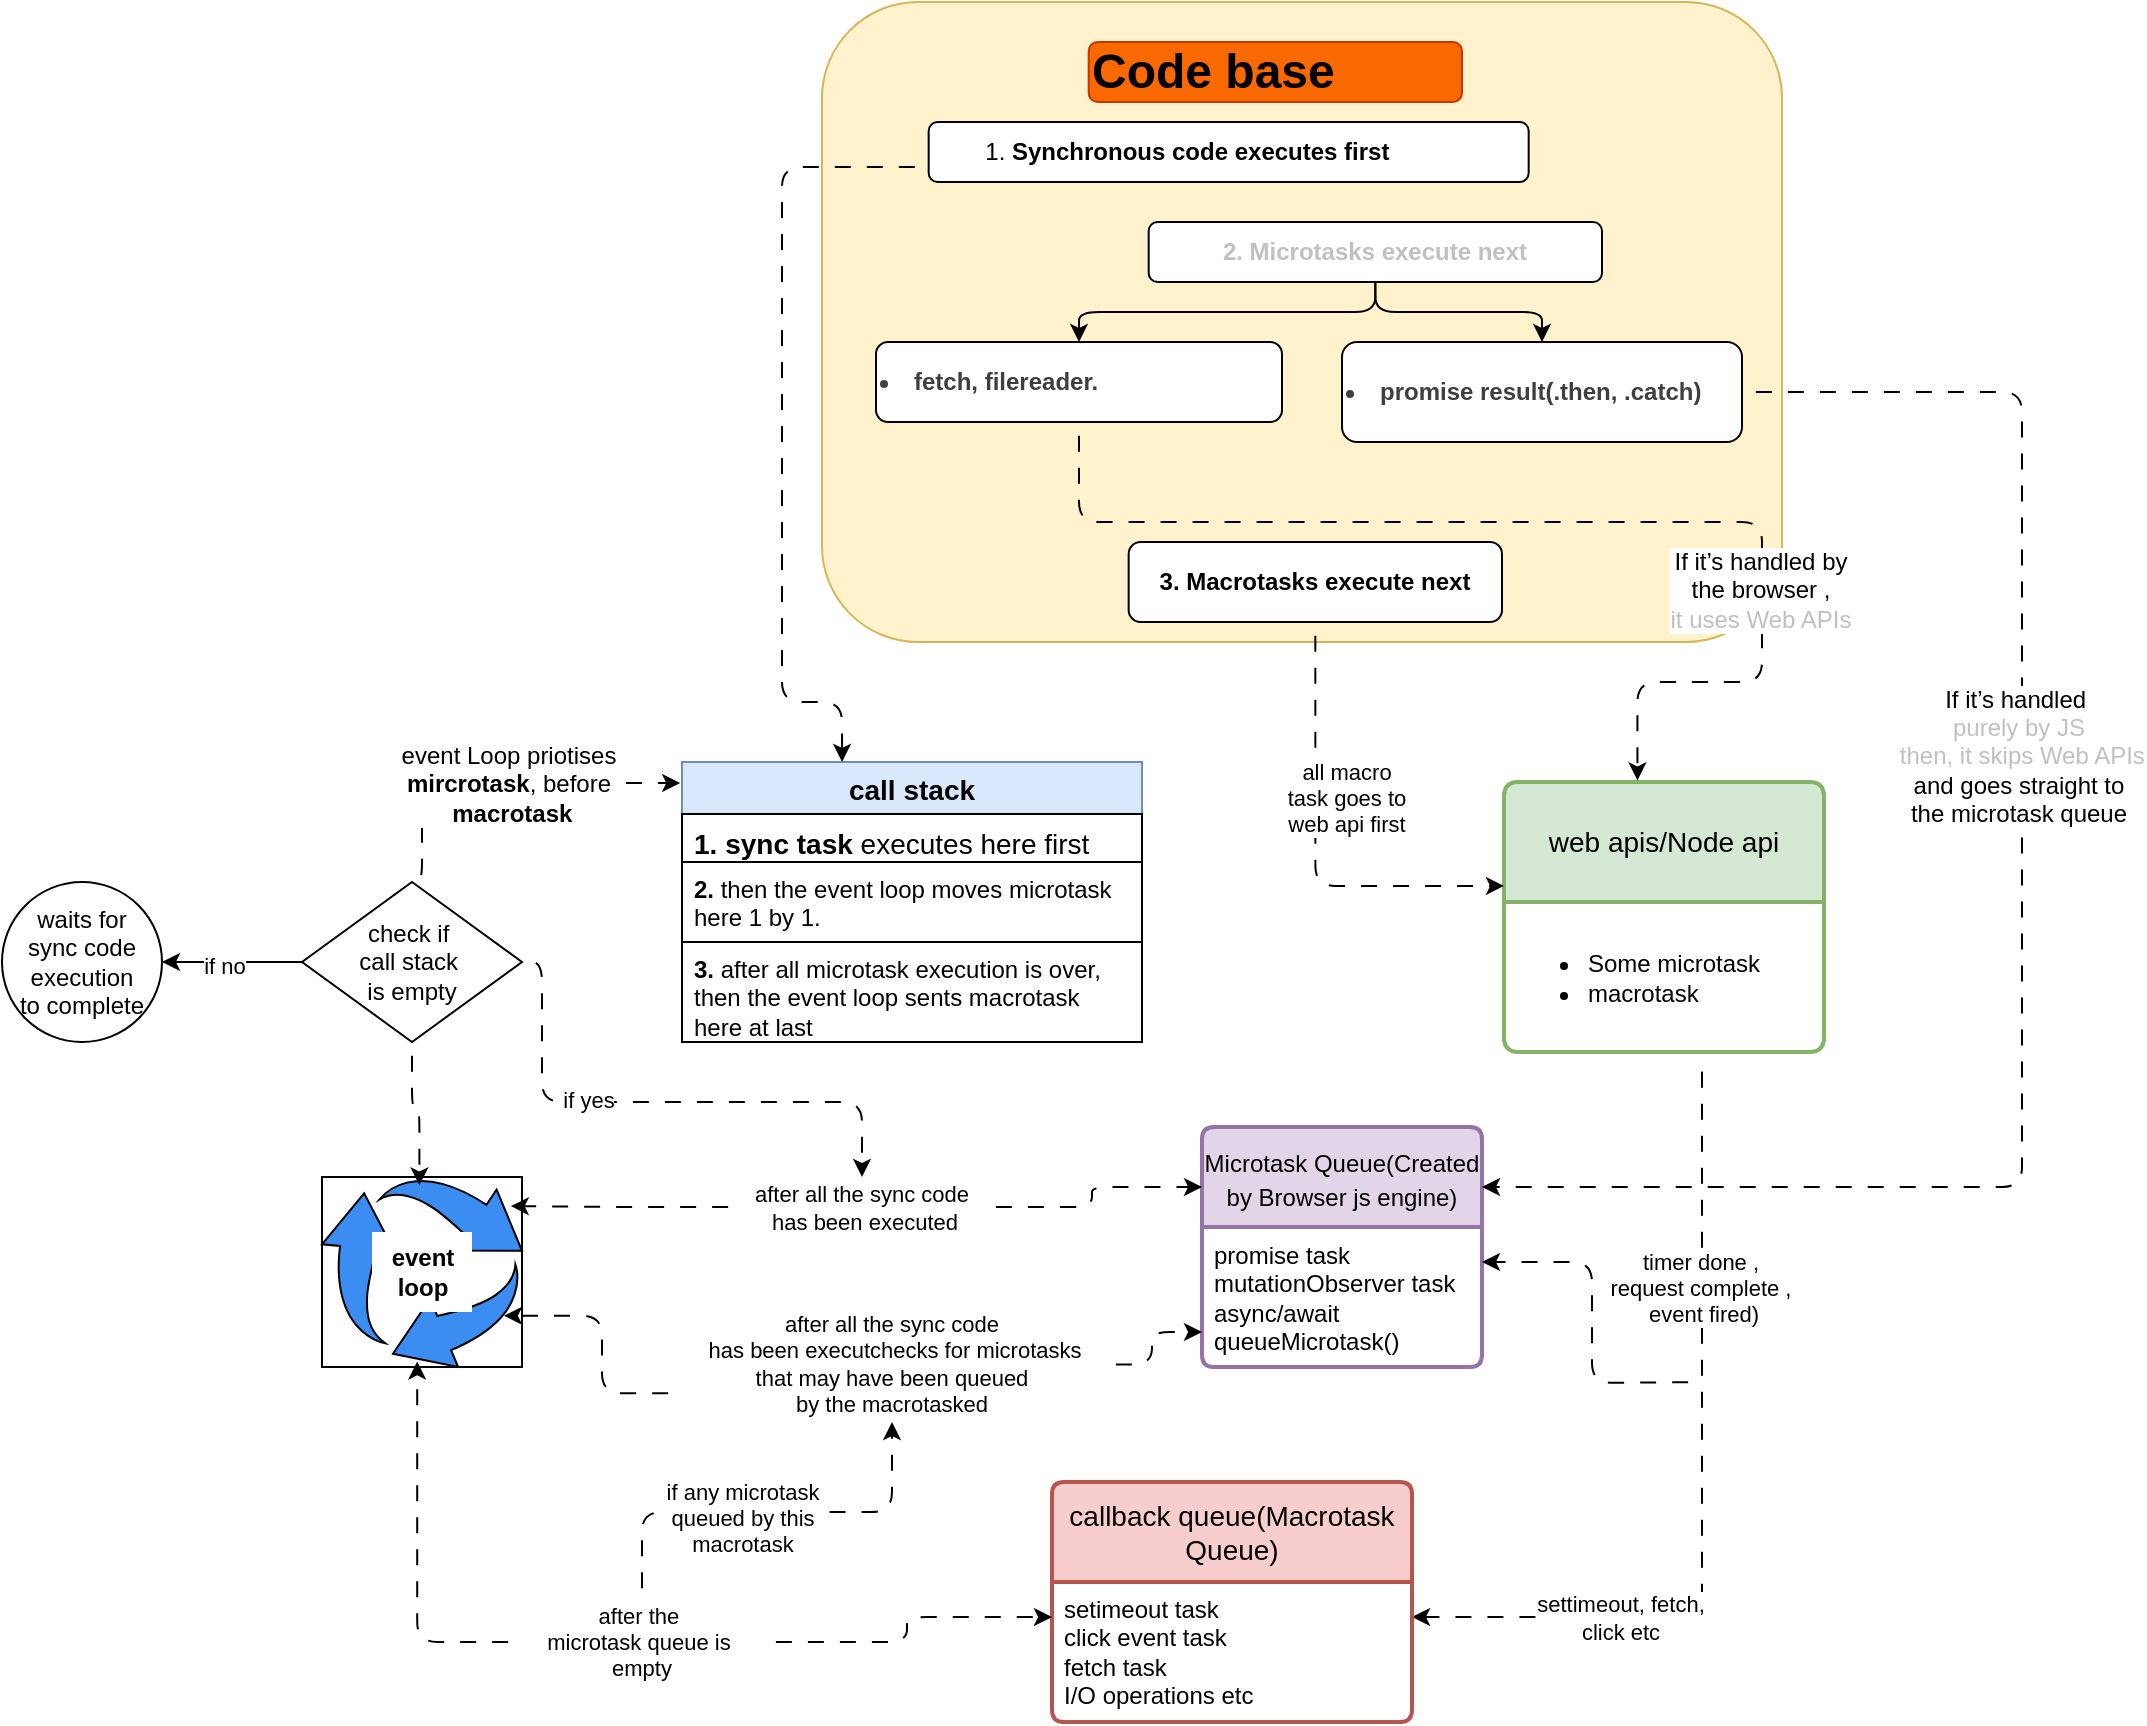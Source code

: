 <mxfile>
    <diagram id="r42jsTGxHJVRxmjJ8FQ8" name="Page-1">
        <mxGraphModel dx="2076" dy="1858" grid="1" gridSize="10" guides="1" tooltips="1" connect="1" arrows="1" fold="1" page="1" pageScale="1" pageWidth="850" pageHeight="1100" background="none" math="0" shadow="0">
            <root>
                <mxCell id="0"/>
                <mxCell id="1" parent="0"/>
                <mxCell id="48" style="edgeStyle=none;html=1;exitX=0.5;exitY=0;exitDx=0;exitDy=0;" parent="1" source="44" target="43" edge="1">
                    <mxGeometry relative="1" as="geometry"/>
                </mxCell>
                <mxCell id="30" value="" style="rounded=1;whiteSpace=wrap;html=1;movable=1;resizable=1;rotatable=1;deletable=1;editable=1;locked=0;connectable=1;container=1;fillColor=#fff2cc;strokeColor=#d6b656;" parent="1" vertex="1">
                    <mxGeometry x="220" y="-120" width="480" height="320" as="geometry"/>
                </mxCell>
                <mxCell id="31" value="&lt;ol&gt;&lt;li&gt;&lt;span style=&quot;font-weight: 700; text-wrap-mode: nowrap; background-color: transparent;&quot;&gt;Synchronous code executes first&lt;/span&gt;&lt;/li&gt;&lt;/ol&gt;" style="rounded=1;whiteSpace=wrap;html=1;align=left;direction=east;" parent="30" vertex="1">
                    <mxGeometry x="53.333" y="60" width="300" height="30" as="geometry"/>
                </mxCell>
                <mxCell id="42" value="&lt;b&gt;&lt;font style=&quot;font-size: 24px;&quot;&gt;Code base&lt;/font&gt;&lt;/b&gt;" style="rounded=1;whiteSpace=wrap;html=1;align=left;fillColor=#fa6800;fontColor=#000000;strokeColor=#C73500;" parent="30" vertex="1">
                    <mxGeometry x="133.333" y="20" width="186.667" height="30" as="geometry"/>
                </mxCell>
                <mxCell id="32" value="&lt;div style=&quot;&quot;&gt;&lt;font style=&quot;color: light-dark(rgb(0, 0, 0), rgb(255, 255, 255));&quot;&gt;&lt;span style=&quot;background-color: transparent; text-wrap-mode: nowrap; font-weight: 700;&quot;&gt;3. Macrotasks&amp;nbsp;&lt;/span&gt;&lt;span style=&quot;background-color: transparent; text-wrap-mode: nowrap; font-weight: 700;&quot;&gt;execute next&lt;/span&gt;&lt;/font&gt;&lt;/div&gt;" style="rounded=1;whiteSpace=wrap;html=1;align=center;" parent="30" vertex="1">
                    <mxGeometry x="153.33" y="270" width="186.67" height="40" as="geometry"/>
                </mxCell>
                <mxCell id="33" value="&lt;span style=&quot;background-color: transparent; font-weight: 700; text-wrap-mode: nowrap;&quot;&gt;&lt;font style=&quot;color: light-dark(rgb(192, 192, 192), rgb(255, 255, 255));&quot;&gt;2. Microtasks execute next&lt;/font&gt;&lt;/span&gt;" style="rounded=1;whiteSpace=wrap;html=1;align=center;" parent="30" vertex="1">
                    <mxGeometry x="163.333" y="110" width="226.667" height="30" as="geometry"/>
                </mxCell>
                <mxCell id="79" value="&lt;li style=&quot;color: rgb(63, 63, 63); scrollbar-color: rgb(226, 226, 226) rgb(251, 251, 251); font-weight: 700; text-wrap-mode: nowrap;&quot; class=&quot;whitespace-normal break-words&quot;&gt;promise result(.then, .catch)&lt;/li&gt;" style="rounded=1;whiteSpace=wrap;html=1;align=left;" parent="30" vertex="1">
                    <mxGeometry x="260" y="170" width="200" height="50" as="geometry"/>
                </mxCell>
                <mxCell id="78" value="&lt;li style=&quot;color: rgb(63, 63, 63); scrollbar-color: rgb(226, 226, 226) rgb(251, 251, 251); font-weight: 700; text-wrap-mode: nowrap;&quot; class=&quot;whitespace-normal break-words&quot;&gt;fetch, filereader.&lt;/li&gt;" style="rounded=1;whiteSpace=wrap;html=1;align=left;" parent="30" vertex="1">
                    <mxGeometry x="27" y="170" width="203" height="40" as="geometry"/>
                </mxCell>
                <mxCell id="80" value="" style="endArrow=classic;html=1;exitX=0.5;exitY=1;exitDx=0;exitDy=0;entryX=0.5;entryY=0;entryDx=0;entryDy=0;edgeStyle=orthogonalEdgeStyle;" parent="30" source="33" target="78" edge="1">
                    <mxGeometry width="50" height="50" relative="1" as="geometry">
                        <mxPoint x="130" y="290" as="sourcePoint"/>
                        <mxPoint x="180" y="240" as="targetPoint"/>
                    </mxGeometry>
                </mxCell>
                <mxCell id="81" value="" style="endArrow=classic;html=1;entryX=0.5;entryY=0;entryDx=0;entryDy=0;exitX=0.5;exitY=1;exitDx=0;exitDy=0;edgeStyle=orthogonalEdgeStyle;" parent="30" source="33" target="79" edge="1">
                    <mxGeometry width="50" height="50" relative="1" as="geometry">
                        <mxPoint x="280" y="150" as="sourcePoint"/>
                        <mxPoint x="134" y="190" as="targetPoint"/>
                    </mxGeometry>
                </mxCell>
                <mxCell id="11" value="" style="edgeStyle=orthogonalEdgeStyle;html=1;entryX=1;entryY=0.25;entryDx=0;entryDy=0;flowAnimation=1;exitX=0.625;exitY=1.047;exitDx=0;exitDy=0;exitPerimeter=0;" parent="1" source="12" target="8" edge="1">
                    <mxGeometry relative="1" as="geometry">
                        <Array as="points">
                            <mxPoint x="660" y="688"/>
                        </Array>
                    </mxGeometry>
                </mxCell>
                <mxCell id="50" value="timer done ,&lt;div&gt;request complete ,&lt;div&gt;&amp;nbsp;event fired)&lt;/div&gt;&lt;/div&gt;" style="edgeLabel;html=1;align=center;verticalAlign=middle;resizable=0;points=[];" parent="11" vertex="1" connectable="0">
                    <mxGeometry x="-0.46" y="-1" relative="1" as="geometry">
                        <mxPoint as="offset"/>
                    </mxGeometry>
                </mxCell>
                <mxCell id="53" value="settimeout, fetch,&lt;div&gt;click etc&lt;/div&gt;" style="edgeLabel;html=1;align=center;verticalAlign=middle;resizable=0;points=[];" parent="11" vertex="1" connectable="0">
                    <mxGeometry x="0.514" relative="1" as="geometry">
                        <mxPoint as="offset"/>
                    </mxGeometry>
                </mxCell>
                <mxCell id="5" value="web apis/Node api" style="swimlane;childLayout=stackLayout;horizontal=1;startSize=60;horizontalStack=0;rounded=1;fontSize=14;fontStyle=0;strokeWidth=2;resizeParent=0;resizeLast=1;shadow=0;dashed=0;align=center;arcSize=4;whiteSpace=wrap;html=1;fillColor=#d5e8d4;strokeColor=#82b366;" parent="1" vertex="1">
                    <mxGeometry x="561" y="270" width="160" height="135" as="geometry"/>
                </mxCell>
                <mxCell id="12" value="&lt;ul&gt;&lt;li&gt;Some microtask&lt;/li&gt;&lt;li&gt;macrotask&lt;/li&gt;&lt;/ul&gt;" style="text;html=1;align=left;verticalAlign=middle;resizable=0;points=[];autosize=1;" parent="5" vertex="1">
                    <mxGeometry y="60" width="160" height="75" as="geometry"/>
                </mxCell>
                <mxCell id="7" value="callback queue(Macrotask Queue)" style="swimlane;childLayout=stackLayout;horizontal=1;startSize=50;horizontalStack=0;rounded=1;fontSize=14;fontStyle=0;strokeWidth=2;resizeParent=0;resizeLast=1;shadow=0;dashed=0;align=center;arcSize=4;whiteSpace=wrap;html=1;fillColor=#f8cecc;strokeColor=#b85450;" parent="1" vertex="1">
                    <mxGeometry x="335" y="620" width="180" height="120" as="geometry"/>
                </mxCell>
                <mxCell id="8" value="setimeout task&lt;div&gt;click event task&lt;/div&gt;&lt;div&gt;fetch task&lt;/div&gt;&lt;div&gt;I/O operations etc&lt;/div&gt;" style="align=left;strokeColor=none;fillColor=none;spacingLeft=4;fontSize=12;verticalAlign=top;resizable=0;rotatable=0;part=1;html=1;" parent="7" vertex="1">
                    <mxGeometry y="50" width="180" height="70" as="geometry"/>
                </mxCell>
                <mxCell id="10" value="" style="whiteSpace=wrap;html=1;fontSize=14;fontStyle=0;startSize=50;rounded=1;strokeWidth=2;shadow=0;dashed=0;arcSize=4;" parent="7" vertex="1">
                    <mxGeometry y="120" width="180" as="geometry"/>
                </mxCell>
                <mxCell id="17" value="" style="html=1;flowAnimation=1;exitX=0.5;exitY=1;exitDx=0;exitDy=0;entryX=0;entryY=0.385;entryDx=0;entryDy=0;entryPerimeter=0;edgeStyle=orthogonalEdgeStyle;" parent="1" source="32" target="5" edge="1">
                    <mxGeometry relative="1" as="geometry">
                        <mxPoint x="469" y="270" as="sourcePoint"/>
                        <mxPoint x="460" y="340" as="targetPoint"/>
                    </mxGeometry>
                </mxCell>
                <mxCell id="41" value="all macro&lt;div&gt;task goes to&lt;/div&gt;&lt;div&gt;web api first&lt;/div&gt;" style="edgeLabel;html=1;align=center;verticalAlign=middle;resizable=0;points=[];" parent="17" vertex="1" connectable="0">
                    <mxGeometry x="-0.26" y="4" relative="1" as="geometry">
                        <mxPoint x="11" y="4" as="offset"/>
                    </mxGeometry>
                </mxCell>
                <mxCell id="35" value="call stack" style="swimlane;fontStyle=1;childLayout=stackLayout;horizontal=1;startSize=26;horizontalStack=0;resizeParent=1;resizeParentMax=0;resizeLast=0;collapsible=1;marginBottom=0;align=center;fontSize=14;fillColor=#dae8fc;strokeColor=#6c8ebf;" parent="1" vertex="1">
                    <mxGeometry x="150" y="260" width="230" height="90" as="geometry">
                        <mxRectangle y="600" width="60" height="30" as="alternateBounds"/>
                    </mxGeometry>
                </mxCell>
                <mxCell id="36" value="&lt;span style=&quot;color: rgb(0, 0, 0); font-size: 14px; text-align: center;&quot;&gt;&lt;b&gt;1. sync task&lt;/b&gt;&amp;nbsp;&lt;/span&gt;&lt;span style=&quot;font-size: 14px; text-align: center; background-color: transparent;&quot;&gt;executes here first&lt;/span&gt;" style="text;strokeColor=default;fillColor=none;spacingLeft=4;spacingRight=4;overflow=hidden;rotatable=0;points=[[0,0.5],[1,0.5]];portConstraint=eastwest;fontSize=12;whiteSpace=wrap;html=1;" parent="35" vertex="1">
                    <mxGeometry y="26" width="230" height="24" as="geometry"/>
                </mxCell>
                <mxCell id="37" value="2.&lt;span style=&quot;font-weight: normal;&quot;&gt; then the event loop moves microtask here 1 by 1.&lt;/span&gt;" style="text;strokeColor=default;fillColor=none;spacingLeft=4;spacingRight=4;overflow=hidden;rotatable=0;points=[[0,0.5],[1,0.5]];portConstraint=eastwest;fontSize=12;whiteSpace=wrap;html=1;fontStyle=1" parent="35" vertex="1">
                    <mxGeometry y="50" width="230" height="40" as="geometry"/>
                </mxCell>
                <mxCell id="43" value="&lt;font style=&quot;font-size: 12px;&quot;&gt;Microtask Queue(Created by Browser js engine)&lt;/font&gt;" style="swimlane;childLayout=stackLayout;horizontal=1;startSize=50;horizontalStack=0;rounded=1;fontSize=14;fontStyle=0;strokeWidth=2;resizeParent=0;resizeLast=1;shadow=0;dashed=0;align=center;arcSize=4;whiteSpace=wrap;html=1;fillColor=#e1d5e7;strokeColor=#9673a6;" parent="1" vertex="1">
                    <mxGeometry x="410" y="442.5" width="140" height="120" as="geometry"/>
                </mxCell>
                <mxCell id="44" value="promise task&lt;div&gt;mutationObserver task&lt;/div&gt;&lt;div&gt;async/await&lt;/div&gt;&lt;div&gt;queueMicrotask()&lt;/div&gt;" style="align=left;strokeColor=none;fillColor=none;spacingLeft=4;fontSize=12;verticalAlign=top;resizable=0;rotatable=0;part=1;html=1;" parent="43" vertex="1">
                    <mxGeometry y="50" width="140" height="70" as="geometry"/>
                </mxCell>
                <mxCell id="45" value="" style="whiteSpace=wrap;html=1;fontSize=14;fontStyle=0;startSize=50;rounded=1;strokeWidth=2;shadow=0;dashed=0;arcSize=4;" parent="43" vertex="1">
                    <mxGeometry y="120" width="140" as="geometry"/>
                </mxCell>
                <mxCell id="51" value="" style="endArrow=classic;html=1;entryX=1;entryY=0.25;entryDx=0;entryDy=0;flowAnimation=1;edgeStyle=orthogonalEdgeStyle;" parent="1" target="44" edge="1">
                    <mxGeometry width="50" height="50" relative="1" as="geometry">
                        <mxPoint x="660" y="570" as="sourcePoint"/>
                        <mxPoint x="240" y="510" as="targetPoint"/>
                    </mxGeometry>
                </mxCell>
                <mxCell id="58" value="" style="group;strokeColor=light-dark(#000000,#FFFFFF);" parent="1" vertex="1" connectable="0">
                    <mxGeometry x="-30" y="467.5" width="100" height="95" as="geometry"/>
                </mxCell>
                <mxCell id="56" value="" style="sketch=0;html=1;aspect=fixed;strokeColor=default;shadow=0;fillColor=#3B8DF1;verticalAlign=top;labelPosition=center;verticalLabelPosition=bottom;shape=mxgraph.gcp2.arrow_cycle;gradientColor=none;" parent="58" vertex="1">
                    <mxGeometry width="100" height="95" as="geometry"/>
                </mxCell>
                <mxCell id="57" value="&lt;b&gt;event&lt;/b&gt;&lt;div&gt;&lt;b&gt;loop&lt;/b&gt;&lt;/div&gt;" style="text;html=1;align=center;verticalAlign=middle;resizable=0;points=[];autosize=1;strokeColor=none;fillColor=default;container=1;rounded=0;" parent="58" vertex="1">
                    <mxGeometry x="25" y="27.5" width="50" height="40" as="geometry"/>
                </mxCell>
                <mxCell id="63" value="" style="endArrow=classic;html=1;exitX=0;exitY=0.75;exitDx=0;exitDy=0;entryX=0.348;entryY=0;entryDx=0;entryDy=0;entryPerimeter=0;elbow=vertical;flowAnimation=1;edgeStyle=orthogonalEdgeStyle;" parent="1" source="31" target="35" edge="1">
                    <mxGeometry width="50" height="50" relative="1" as="geometry">
                        <mxPoint x="40" y="440" as="sourcePoint"/>
                        <mxPoint x="90" y="410" as="targetPoint"/>
                        <Array as="points">
                            <mxPoint x="200" y="-37"/>
                            <mxPoint x="200" y="230"/>
                            <mxPoint x="230" y="230"/>
                        </Array>
                    </mxGeometry>
                </mxCell>
                <mxCell id="64" value="" style="endArrow=classic;html=1;entryX=0.417;entryY=-0.006;entryDx=0;entryDy=0;entryPerimeter=0;exitX=0.5;exitY=1;exitDx=0;exitDy=0;edgeStyle=orthogonalEdgeStyle;flowAnimation=1;" parent="1" source="78" target="5" edge="1">
                    <mxGeometry width="50" height="50" relative="1" as="geometry">
                        <mxPoint x="140" y="520" as="sourcePoint"/>
                        <mxPoint x="190" y="470" as="targetPoint"/>
                        <Array as="points">
                            <mxPoint x="349" y="140"/>
                            <mxPoint x="690" y="140"/>
                            <mxPoint x="690" y="220"/>
                            <mxPoint x="628" y="220"/>
                        </Array>
                    </mxGeometry>
                </mxCell>
                <mxCell id="88" value="&lt;span style=&quot;font-size: 12px; background-color: light-dark(#ffffff, var(--ge-dark-color, #121212));&quot;&gt;If it’s handled by&lt;/span&gt;&lt;br&gt;&lt;span style=&quot;font-size: 12px; background-color: light-dark(#ffffff, var(--ge-dark-color, #121212));&quot;&gt;&amp;nbsp;the&amp;nbsp;&lt;/span&gt;&lt;font style=&quot;&quot;&gt;&lt;span style=&quot;scrollbar-color: rgb(75, 75, 75) rgb(27, 29, 30); font-size: 12px; text-align: left; text-wrap-mode: wrap;&quot;&gt;&lt;font style=&quot;scrollbar-color: rgb(75, 75, 75) rgb(27, 29, 30);&quot;&gt;&lt;span style=&quot;scrollbar-color: rgb(75, 75, 75) rgb(27, 29, 30); text-wrap-mode: nowrap; color: rgb(192, 192, 192);&quot;&gt;&lt;font style=&quot;color: light-dark(rgb(0, 0, 0), rgb(255, 255, 255));&quot;&gt;browser&amp;nbsp;&lt;/font&gt;&lt;/span&gt;&lt;/font&gt;&lt;/span&gt;&lt;span style=&quot;scrollbar-color: rgb(75, 75, 75) rgb(27, 29, 30); font-size: 12px; text-align: left; color: rgb(192, 192, 192);&quot;&gt;&lt;font style=&quot;color: light-dark(rgb(0, 0, 0), rgb(255, 255, 255));&quot;&gt;,&lt;/font&gt;&lt;/span&gt;&lt;span style=&quot;color: rgb(192, 192, 192); scrollbar-color: rgb(75, 75, 75) rgb(27, 29, 30); font-size: 12px; text-align: left;&quot;&gt;&amp;nbsp;&lt;/span&gt;&lt;/font&gt;&lt;div&gt;&lt;font style=&quot;&quot;&gt;&lt;span style=&quot;color: rgb(192, 192, 192); scrollbar-color: rgb(75, 75, 75) rgb(27, 29, 30); font-size: 12px; text-align: left;&quot;&gt;&lt;font style=&quot;scrollbar-color: rgb(75, 75, 75) rgb(27, 29, 30);&quot;&gt;it uses Web APIs&lt;br&gt;&lt;/font&gt;&lt;/span&gt;&lt;/font&gt;&lt;/div&gt;" style="edgeLabel;html=1;align=center;verticalAlign=middle;resizable=0;points=[];labelBackgroundColor=default;" vertex="1" connectable="0" parent="64">
                    <mxGeometry x="0.456" y="-1" relative="1" as="geometry">
                        <mxPoint y="1" as="offset"/>
                    </mxGeometry>
                </mxCell>
                <mxCell id="38" value="3.&lt;span style=&quot;font-weight: normal;&quot;&gt; after all microtask execution is over, then the event loop sents macrotask here at last&lt;/span&gt;" style="text;strokeColor=default;fillColor=none;spacingLeft=4;spacingRight=4;overflow=hidden;rotatable=0;points=[[0,0.5],[1,0.5]];portConstraint=eastwest;fontSize=12;whiteSpace=wrap;html=1;fontStyle=1" parent="1" vertex="1">
                    <mxGeometry x="150" y="350" width="230" height="50" as="geometry"/>
                </mxCell>
                <mxCell id="82" value="" style="endArrow=classic;html=1;entryX=1;entryY=0.25;entryDx=0;entryDy=0;exitX=1;exitY=0.5;exitDx=0;exitDy=0;edgeStyle=orthogonalEdgeStyle;flowAnimation=1;" parent="1" source="79" target="43" edge="1">
                    <mxGeometry width="50" height="50" relative="1" as="geometry">
                        <mxPoint x="300" y="370" as="sourcePoint"/>
                        <mxPoint x="350" y="320" as="targetPoint"/>
                        <Array as="points">
                            <mxPoint x="820" y="75"/>
                            <mxPoint x="820" y="473"/>
                        </Array>
                    </mxGeometry>
                </mxCell>
                <mxCell id="87" value="&lt;span style=&quot;font-size: 12px;&quot;&gt;&lt;font style=&quot;color: light-dark(rgb(0, 0, 0), rgb(255, 255, 255));&quot;&gt;If it’s handled&amp;nbsp;&lt;/font&gt;&lt;/span&gt;&lt;div&gt;&lt;font style=&quot;&quot;&gt;&lt;span style=&quot;font-size: 12px;&quot;&gt;&lt;font style=&quot;color: light-dark(rgb(192, 192, 192), rgb(255, 255, 255));&quot;&gt;purely by JS&lt;/font&gt;&lt;/span&gt;&lt;br&gt;&lt;font style=&quot;color: rgb(192, 192, 192); scrollbar-color: rgb(75, 75, 75) rgb(27, 29, 30); font-size: 12px; text-align: left; text-wrap-mode: wrap;&quot;&gt;&lt;span style=&quot;scrollbar-color: rgb(75, 75, 75) rgb(27, 29, 30); text-wrap-mode: nowrap; color: rgb(192, 192, 192);&quot;&gt;&lt;font style=&quot;scrollbar-color: rgb(75, 75, 75) rgb(27, 29, 30);&quot;&gt;&amp;nbsp;then, it&lt;/font&gt;&lt;/span&gt;&lt;font style=&quot;scrollbar-color: rgb(75, 75, 75) rgb(27, 29, 30); color: rgb(192, 192, 192);&quot;&gt;&lt;span style=&quot;scrollbar-color: rgb(75, 75, 75) rgb(27, 29, 30); text-wrap-mode: nowrap;&quot;&gt;&amp;nbsp;skips Web APIs&lt;/span&gt;&lt;/font&gt;&lt;/font&gt;&lt;/font&gt;&lt;/div&gt;&lt;div&gt;&lt;font style=&quot;scrollbar-color: rgb(75, 75, 75) rgb(27, 29, 30); font-size: 12px; text-align: left; text-wrap-mode: wrap;&quot;&gt;&lt;font style=&quot;scrollbar-color: rgb(75, 75, 75) rgb(27, 29, 30);&quot;&gt;&lt;span style=&quot;color: light-dark(rgb(0, 0, 0), rgb(255, 255, 255)); scrollbar-color: rgb(75, 75, 75) rgb(27, 29, 30); text-wrap-mode: nowrap;&quot;&gt;&amp;nbsp;and goes&amp;nbsp;&lt;/span&gt;&lt;font style=&quot;scrollbar-color: rgb(75, 75, 75) rgb(27, 29, 30); color: light-dark(rgb(0, 0, 0), rgb(255, 255, 255));&quot;&gt;&lt;span style=&quot;scrollbar-color: rgb(75, 75, 75) rgb(27, 29, 30); text-wrap-mode: nowrap;&quot;&gt;straight to&amp;nbsp;&lt;/span&gt;&lt;/font&gt;&lt;/font&gt;&lt;/font&gt;&lt;/div&gt;&lt;div&gt;&lt;font style=&quot;scrollbar-color: rgb(75, 75, 75) rgb(27, 29, 30); font-size: 12px; text-align: left; text-wrap-mode: wrap;&quot;&gt;&lt;font style=&quot;scrollbar-color: rgb(75, 75, 75) rgb(27, 29, 30);&quot;&gt;&lt;font style=&quot;scrollbar-color: rgb(75, 75, 75) rgb(27, 29, 30); color: light-dark(rgb(0, 0, 0), rgb(255, 255, 255));&quot;&gt;&lt;span style=&quot;scrollbar-color: rgb(75, 75, 75) rgb(27, 29, 30); text-wrap-mode: nowrap;&quot;&gt;the microtask queue&lt;/span&gt;&lt;/font&gt;&lt;/font&gt;&lt;/font&gt;&lt;/div&gt;" style="edgeLabel;html=1;align=center;verticalAlign=middle;resizable=0;points=[];labelBackgroundColor=default;" parent="82" vertex="1" connectable="0">
                    <mxGeometry x="-0.204" y="-2" relative="1" as="geometry">
                        <mxPoint as="offset"/>
                    </mxGeometry>
                </mxCell>
                <mxCell id="141" value="" style="edgeStyle=none;html=1;" edge="1" parent="1" source="89" target="140">
                    <mxGeometry relative="1" as="geometry"/>
                </mxCell>
                <mxCell id="144" value="if no" style="edgeLabel;html=1;align=center;verticalAlign=middle;resizable=0;points=[];" vertex="1" connectable="0" parent="141">
                    <mxGeometry x="0.134" y="2" relative="1" as="geometry">
                        <mxPoint as="offset"/>
                    </mxGeometry>
                </mxCell>
                <mxCell id="89" value="check if&amp;nbsp;&lt;div&gt;call stack&amp;nbsp;&lt;/div&gt;&lt;div&gt;is empty&lt;/div&gt;" style="rhombus;whiteSpace=wrap;html=1;" vertex="1" parent="1">
                    <mxGeometry x="-40" y="320" width="110" height="80" as="geometry"/>
                </mxCell>
                <mxCell id="123" value="" style="endArrow=classic;html=1;entryX=0.487;entryY=0.044;entryDx=0;entryDy=0;entryPerimeter=0;exitX=0.5;exitY=1;exitDx=0;exitDy=0;edgeStyle=orthogonalEdgeStyle;flowAnimation=1;" edge="1" parent="1" source="89" target="56">
                    <mxGeometry width="50" height="50" relative="1" as="geometry">
                        <mxPoint x="-170" y="410" as="sourcePoint"/>
                        <mxPoint x="-120" y="360" as="targetPoint"/>
                    </mxGeometry>
                </mxCell>
                <mxCell id="124" value="" style="endArrow=classic;html=1;entryX=-0.004;entryY=0.117;entryDx=0;entryDy=0;entryPerimeter=0;exitX=0.5;exitY=0;exitDx=0;exitDy=0;edgeStyle=orthogonalEdgeStyle;flowAnimation=1;" edge="1" parent="1" source="89" target="35">
                    <mxGeometry width="50" height="50" relative="1" as="geometry">
                        <mxPoint x="-50" y="330" as="sourcePoint"/>
                        <mxPoint y="280" as="targetPoint"/>
                        <Array as="points">
                            <mxPoint x="20" y="320"/>
                            <mxPoint x="20" y="270"/>
                        </Array>
                    </mxGeometry>
                </mxCell>
                <mxCell id="142" value="&lt;span style=&quot;scrollbar-color: rgb(75, 75, 75) rgb(27, 29, 30); font-size: 12px;&quot;&gt;&lt;font style=&quot;color: light-dark(rgb(0, 0, 0), rgb(255, 255, 255));&quot;&gt;event Loop priotises&lt;/font&gt;&lt;/span&gt;&lt;div style=&quot;scrollbar-color: rgb(75, 75, 75) rgb(27, 29, 30); font-size: 12px;&quot;&gt;&lt;font style=&quot;scrollbar-color: rgb(75, 75, 75) rgb(27, 29, 30); color: light-dark(rgb(0, 0, 0), rgb(255, 255, 255));&quot;&gt;&lt;b style=&quot;scrollbar-color: rgb(75, 75, 75) rgb(27, 29, 30);&quot;&gt;mircrotask&lt;/b&gt;&lt;span style=&quot;scrollbar-color: rgb(75, 75, 75) rgb(27, 29, 30);&quot;&gt;, before&lt;/span&gt;&lt;/font&gt;&lt;/div&gt;&lt;div style=&quot;scrollbar-color: rgb(75, 75, 75) rgb(27, 29, 30); font-size: 12px;&quot;&gt;&lt;font style=&quot;scrollbar-color: rgb(75, 75, 75) rgb(27, 29, 30); color: light-dark(rgb(0, 0, 0), rgb(255, 255, 255));&quot;&gt;&lt;span style=&quot;scrollbar-color: rgb(75, 75, 75) rgb(27, 29, 30);&quot;&gt;&amp;nbsp;&lt;/span&gt;&lt;b style=&quot;scrollbar-color: rgb(75, 75, 75) rgb(27, 29, 30);&quot;&gt;macrotask&lt;/b&gt;&lt;/font&gt;&lt;/div&gt;" style="edgeLabel;html=1;align=center;verticalAlign=middle;resizable=0;points=[];" vertex="1" connectable="0" parent="124">
                    <mxGeometry x="0.056" relative="1" as="geometry">
                        <mxPoint as="offset"/>
                    </mxGeometry>
                </mxCell>
                <mxCell id="126" value="" style="endArrow=classic;html=1;exitX=1;exitY=0.5;exitDx=0;exitDy=0;flowAnimation=1;entryX=0.5;entryY=0;entryDx=0;entryDy=0;edgeStyle=orthogonalEdgeStyle;" edge="1" parent="1" source="89" target="127">
                    <mxGeometry width="50" height="50" relative="1" as="geometry">
                        <mxPoint x="140" y="460" as="sourcePoint"/>
                        <mxPoint x="160" y="430" as="targetPoint"/>
                        <Array as="points">
                            <mxPoint x="80" y="430"/>
                            <mxPoint x="240" y="430"/>
                        </Array>
                    </mxGeometry>
                </mxCell>
                <mxCell id="130" value="if yes" style="edgeLabel;html=1;align=center;verticalAlign=middle;resizable=0;points=[];" vertex="1" connectable="0" parent="126">
                    <mxGeometry x="-0.262" y="1" relative="1" as="geometry">
                        <mxPoint as="offset"/>
                    </mxGeometry>
                </mxCell>
                <mxCell id="128" value="" style="edgeStyle=orthogonalEdgeStyle;html=1;entryX=0;entryY=0.25;entryDx=0;entryDy=0;flowAnimation=1;" edge="1" parent="1" source="127" target="43">
                    <mxGeometry relative="1" as="geometry"/>
                </mxCell>
                <mxCell id="129" value="" style="edgeStyle=orthogonalEdgeStyle;html=1;entryX=0.944;entryY=0.153;entryDx=0;entryDy=0;entryPerimeter=0;flowAnimation=1;" edge="1" parent="1" source="127" target="56">
                    <mxGeometry relative="1" as="geometry"/>
                </mxCell>
                <mxCell id="127" value="&lt;div style=&quot;scrollbar-color: rgb(75, 75, 75) rgb(27, 29, 30); font-size: 11px; text-wrap-mode: nowrap;&quot;&gt;&lt;font style=&quot;scrollbar-color: rgb(75, 75, 75) rgb(27, 29, 30); color: light-dark(rgb(0, 0, 0), rgb(255, 255, 255)); background-color: light-dark(#ffffff, var(--ge-dark-color, #121212));&quot;&gt;after all the sync code&lt;/font&gt;&lt;/div&gt;&lt;div style=&quot;scrollbar-color: rgb(75, 75, 75) rgb(27, 29, 30); font-size: 11px; text-wrap-mode: nowrap;&quot;&gt;&lt;font style=&quot;scrollbar-color: rgb(75, 75, 75) rgb(27, 29, 30); color: light-dark(rgb(0, 0, 0), rgb(255, 255, 255)); background-color: light-dark(#ffffff, var(--ge-dark-color, #121212));&quot;&gt;&lt;font style=&quot;scrollbar-color: rgb(75, 75, 75) rgb(27, 29, 30);&quot;&gt;&amp;nbsp;has been&amp;nbsp;&lt;/font&gt;&lt;span style=&quot;scrollbar-color: rgb(75, 75, 75) rgb(27, 29, 30);&quot;&gt;&lt;font style=&quot;scrollbar-color: rgb(75, 75, 75) rgb(27, 29, 30);&quot;&gt;executed&lt;/font&gt;&lt;/span&gt;&lt;/font&gt;&lt;/div&gt;" style="text;html=1;align=center;verticalAlign=middle;whiteSpace=wrap;rounded=0;" vertex="1" parent="1">
                    <mxGeometry x="180" y="467.5" width="120" height="30" as="geometry"/>
                </mxCell>
                <mxCell id="137" style="edgeStyle=orthogonalEdgeStyle;html=1;exitX=1;exitY=0.5;exitDx=0;exitDy=0;entryX=0;entryY=0.75;entryDx=0;entryDy=0;flowAnimation=1;" edge="1" parent="1" source="136" target="44">
                    <mxGeometry relative="1" as="geometry"/>
                </mxCell>
                <mxCell id="136" value="&lt;div style=&quot;scrollbar-color: rgb(75, 75, 75) rgb(27, 29, 30); font-size: 11px; text-wrap-mode: nowrap;&quot;&gt;&lt;div style=&quot;scrollbar-color: rgb(75, 75, 75) rgb(27, 29, 30);&quot;&gt;&lt;font style=&quot;scrollbar-color: rgb(75, 75, 75) rgb(27, 29, 30); color: light-dark(rgb(0, 0, 0), rgb(255, 255, 255)); background-color: light-dark(#ffffff, var(--ge-dark-color, #121212));&quot;&gt;after all the sync code&lt;/font&gt;&lt;/div&gt;&lt;div style=&quot;scrollbar-color: rgb(75, 75, 75) rgb(27, 29, 30);&quot;&gt;&lt;font style=&quot;scrollbar-color: rgb(75, 75, 75) rgb(27, 29, 30); color: light-dark(rgb(0, 0, 0), rgb(255, 255, 255)); background-color: light-dark(#ffffff, var(--ge-dark-color, #121212));&quot;&gt;&lt;font style=&quot;scrollbar-color: rgb(75, 75, 75) rgb(27, 29, 30);&quot;&gt;&lt;font style=&quot;scrollbar-color: rgb(75, 75, 75) rgb(27, 29, 30);&quot;&gt;&amp;nbsp;has been&amp;nbsp;&lt;/font&gt;&lt;span style=&quot;scrollbar-color: rgb(75, 75, 75) rgb(27, 29, 30);&quot;&gt;&lt;font style=&quot;scrollbar-color: rgb(75, 75, 75) rgb(27, 29, 30);&quot;&gt;execut&lt;/font&gt;&lt;/span&gt;&lt;/font&gt;&lt;span style=&quot;scrollbar-color: rgb(75, 75, 75) rgb(27, 29, 30);&quot;&gt;&lt;font style=&quot;scrollbar-color: rgb(75, 75, 75) rgb(27, 29, 30);&quot;&gt;checks for microtasks&lt;/font&gt;&lt;/span&gt;&lt;/font&gt;&lt;/div&gt;&lt;div style=&quot;scrollbar-color: rgb(75, 75, 75) rgb(27, 29, 30);&quot;&gt;&lt;font style=&quot;scrollbar-color: rgb(75, 75, 75) rgb(27, 29, 30); color: light-dark(rgb(0, 0, 0), rgb(255, 255, 255)); background-color: light-dark(#ffffff, var(--ge-dark-color, #121212));&quot;&gt;&amp;nbsp;that may have been queued&amp;nbsp;&lt;/font&gt;&lt;/div&gt;&lt;div style=&quot;scrollbar-color: rgb(75, 75, 75) rgb(27, 29, 30);&quot;&gt;&lt;font style=&quot;scrollbar-color: rgb(75, 75, 75) rgb(27, 29, 30); color: light-dark(rgb(0, 0, 0), rgb(255, 255, 255)); background-color: light-dark(#ffffff, var(--ge-dark-color, #121212));&quot;&gt;&lt;span style=&quot;scrollbar-color: rgb(75, 75, 75) rgb(27, 29, 30);&quot;&gt;by the macrotask&lt;/span&gt;ed&lt;/font&gt;&lt;/div&gt;&lt;/div&gt;" style="text;html=1;align=center;verticalAlign=middle;whiteSpace=wrap;rounded=0;" vertex="1" parent="1">
                    <mxGeometry x="150" y="532.5" width="210" height="57.5" as="geometry"/>
                </mxCell>
                <mxCell id="134" style="edgeStyle=orthogonalEdgeStyle;html=1;exitX=1;exitY=0.5;exitDx=0;exitDy=0;entryX=0;entryY=0.25;entryDx=0;entryDy=0;flowAnimation=1;" edge="1" parent="1" source="133" target="8">
                    <mxGeometry relative="1" as="geometry"/>
                </mxCell>
                <mxCell id="139" style="edgeStyle=orthogonalEdgeStyle;html=1;exitX=0.5;exitY=0;exitDx=0;exitDy=0;entryX=0.5;entryY=1;entryDx=0;entryDy=0;flowAnimation=1;" edge="1" parent="1" source="133" target="136">
                    <mxGeometry relative="1" as="geometry"/>
                </mxCell>
                <mxCell id="143" value="if any microtask&lt;div&gt;queued by this&lt;/div&gt;&lt;div&gt;macrotask&lt;/div&gt;" style="edgeLabel;html=1;align=center;verticalAlign=middle;resizable=0;points=[];" vertex="1" connectable="0" parent="139">
                    <mxGeometry x="-0.12" y="-3" relative="1" as="geometry">
                        <mxPoint as="offset"/>
                    </mxGeometry>
                </mxCell>
                <mxCell id="133" value="&lt;div style=&quot;scrollbar-color: rgb(75, 75, 75) rgb(27, 29, 30); font-size: 11px; text-wrap-mode: nowrap;&quot;&gt;&lt;font style=&quot;scrollbar-color: rgb(75, 75, 75) rgb(27, 29, 30);&quot;&gt;after the&amp;nbsp;&lt;/font&gt;&lt;div style=&quot;scrollbar-color: rgb(75, 75, 75) rgb(27, 29, 30);&quot;&gt;&lt;font style=&quot;scrollbar-color: rgb(75, 75, 75) rgb(27, 29, 30); color: light-dark(rgb(0, 0, 0), rgb(255, 255, 255));&quot;&gt;microtask queue is&amp;nbsp;&lt;/font&gt;&lt;/div&gt;&lt;div style=&quot;scrollbar-color: rgb(75, 75, 75) rgb(27, 29, 30);&quot;&gt;&lt;font style=&quot;scrollbar-color: rgb(75, 75, 75) rgb(27, 29, 30); color: light-dark(rgb(0, 0, 0), rgb(255, 255, 255));&quot;&gt;empty&lt;/font&gt;&lt;/div&gt;&lt;/div&gt;" style="text;html=1;align=center;verticalAlign=middle;whiteSpace=wrap;rounded=0;" vertex="1" parent="1">
                    <mxGeometry x="70" y="680" width="120" height="40" as="geometry"/>
                </mxCell>
                <mxCell id="135" style="edgeStyle=orthogonalEdgeStyle;html=1;exitX=0;exitY=0.5;exitDx=0;exitDy=0;entryX=0.476;entryY=0.971;entryDx=0;entryDy=0;entryPerimeter=0;flowAnimation=1;" edge="1" parent="1" source="133" target="56">
                    <mxGeometry relative="1" as="geometry"/>
                </mxCell>
                <mxCell id="138" style="edgeStyle=orthogonalEdgeStyle;html=1;exitX=0;exitY=0.75;exitDx=0;exitDy=0;entryX=0.91;entryY=0.73;entryDx=0;entryDy=0;entryPerimeter=0;flowAnimation=1;" edge="1" parent="1" source="136" target="56">
                    <mxGeometry relative="1" as="geometry"/>
                </mxCell>
                <mxCell id="140" value="waits for&lt;div&gt;sync code&lt;/div&gt;&lt;div&gt;execution&lt;/div&gt;&lt;div&gt;to complete&lt;/div&gt;" style="ellipse;whiteSpace=wrap;html=1;" vertex="1" parent="1">
                    <mxGeometry x="-190" y="320" width="80" height="80" as="geometry"/>
                </mxCell>
            </root>
        </mxGraphModel>
    </diagram>
</mxfile>